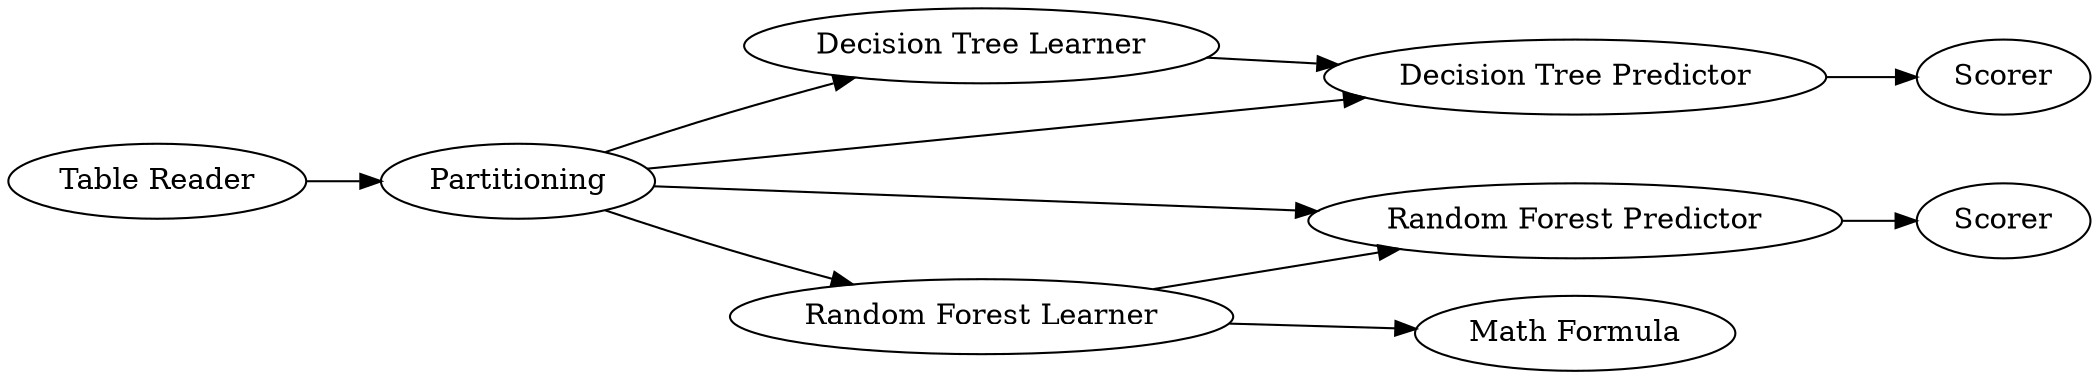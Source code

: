 digraph {
	86 -> 91
	100 -> 101
	86 -> 92
	99 -> 102
	86 -> 100
	95 -> 86
	99 -> 100
	92 -> 93
	86 -> 99
	91 -> 92
	86 [label=Partitioning]
	91 [label="Decision Tree Learner"]
	99 [label="Random Forest Learner"]
	92 [label="Decision Tree Predictor"]
	102 [label="Math Formula"]
	101 [label=Scorer]
	93 [label=Scorer]
	100 [label="Random Forest Predictor"]
	95 [label="Table Reader"]
	rankdir=LR
}
